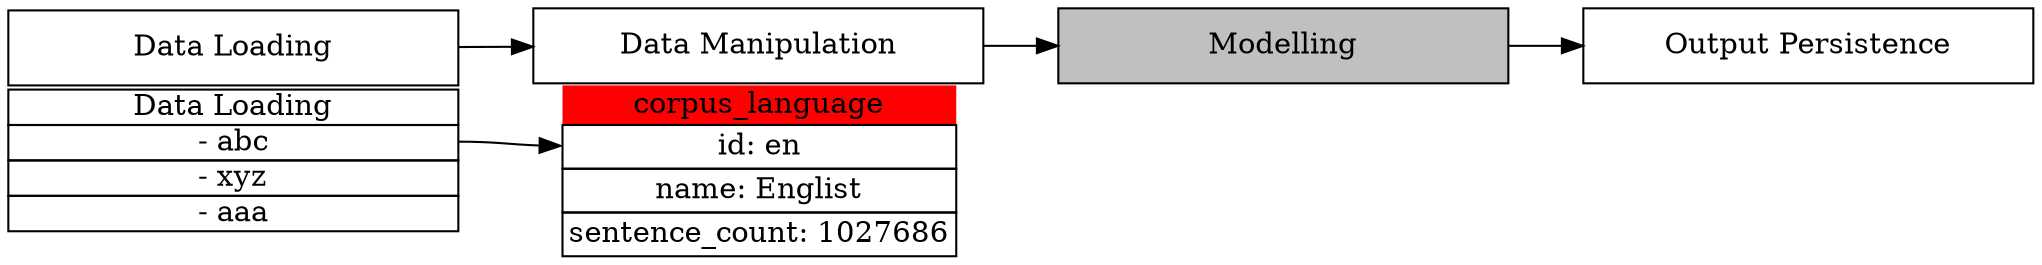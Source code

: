 digraph { 
	rankdir = LR;
	fixedwidth = true;
	graph [ nodesep = 0 ];
	
	node [
		shape = box,
		margin=0,
		width = 3
		#style="rounded",
		#penwidth = 1,
		#fontname = "Arial",
		#fontsize = 12
	];
	
	node3 [label="Modelling", style=filled, fillcolor=grey]; 
	node4 [label="Output Persistence"]; 
	
	subgraph cluster_1 {
		
		node1 	[label="Data Loading"]; 
		node11 	[
					label = <<table border="0" cellspacing="0" cellpadding="0" cellborder="1">
							<tr><td width="216">Data Loading</td></tr>
							<tr><td port="a">- abc</td></tr>
							<tr><td>- xyz</td></tr>
							<tr><td>- aaa</td></tr>
							</table>>,
					shape = none
		];
	}
	
	subgraph cluster_2 {
		node2 	[label="Data Manipulation"]; 
		node22 	[label = <<table border="0" cellspacing="0">
							<tr><td border="0" bgcolor="red">corpus_language</td></tr>
							<tr><td border="1" port="b">id: en</td></tr>
							<tr><td border="1">name: Englist</td></tr>
							<tr><td border="1">sentence_count: 1027686</td></tr>
							</table>>,
					shape = none
		];
	}
	
	node1 -> node2 -> node3 -> node4;
	
	node1 -> node11 [style=invis];
	node2 -> node22 [style=invis];
	
	node11:a -> node22:b;
	
	{ rank=same; node1; node11; }

	{ rank=same; node2; node22; }
	
}